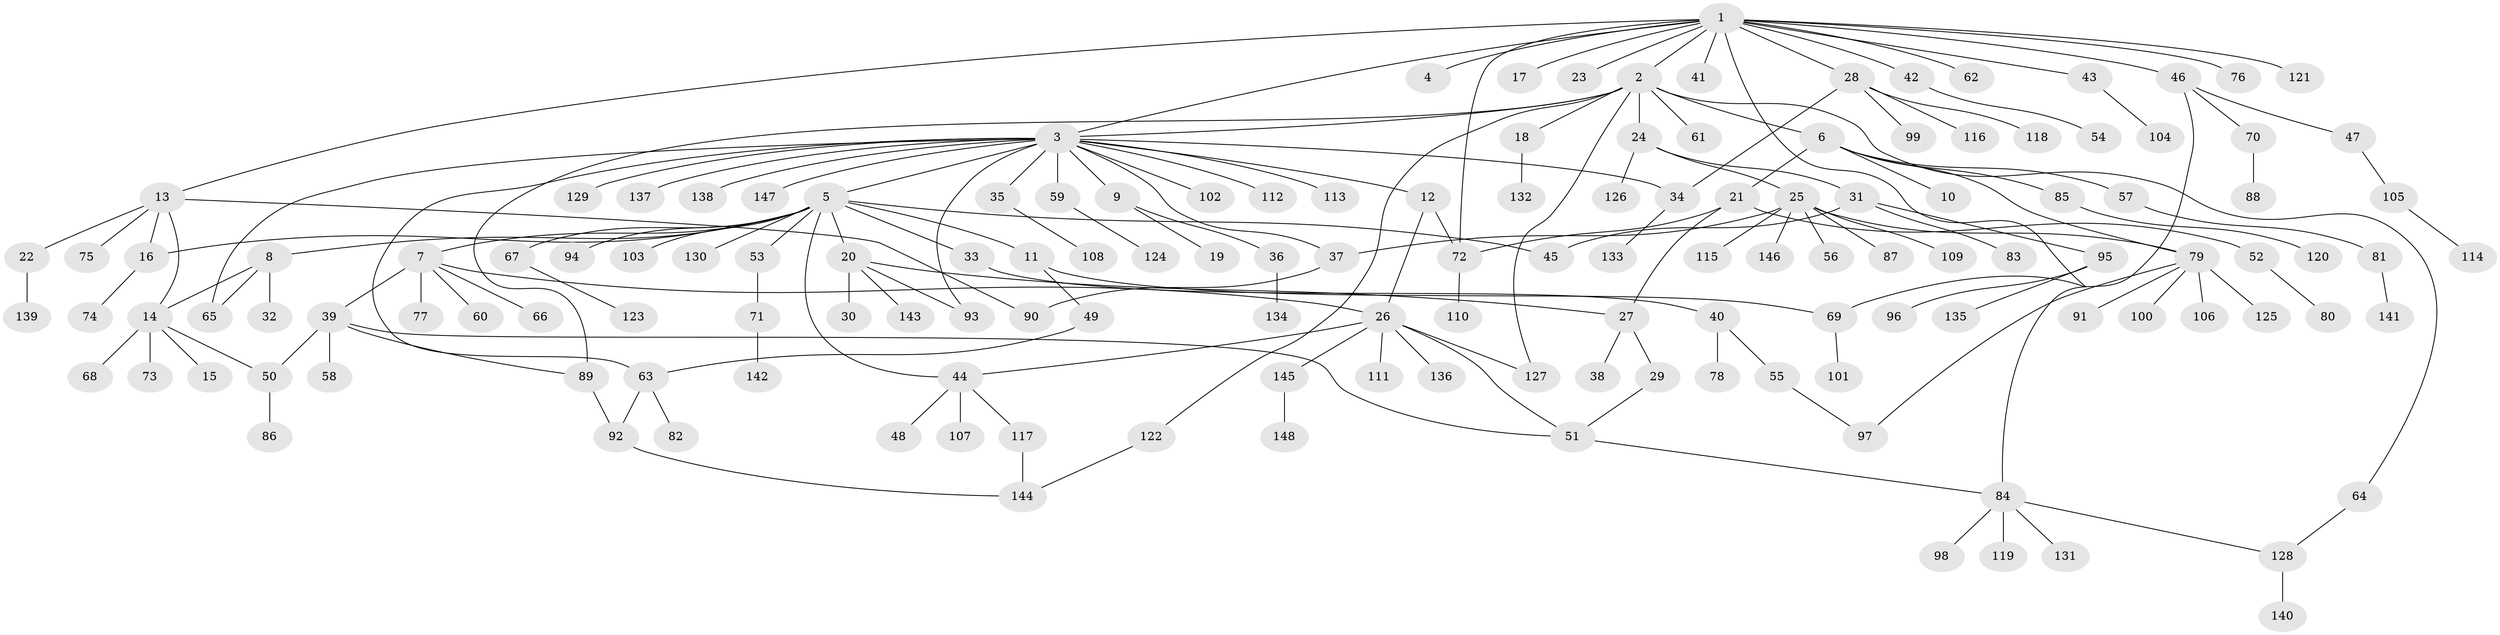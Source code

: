 // Generated by graph-tools (version 1.1) at 2025/26/03/09/25 03:26:05]
// undirected, 148 vertices, 175 edges
graph export_dot {
graph [start="1"]
  node [color=gray90,style=filled];
  1;
  2;
  3;
  4;
  5;
  6;
  7;
  8;
  9;
  10;
  11;
  12;
  13;
  14;
  15;
  16;
  17;
  18;
  19;
  20;
  21;
  22;
  23;
  24;
  25;
  26;
  27;
  28;
  29;
  30;
  31;
  32;
  33;
  34;
  35;
  36;
  37;
  38;
  39;
  40;
  41;
  42;
  43;
  44;
  45;
  46;
  47;
  48;
  49;
  50;
  51;
  52;
  53;
  54;
  55;
  56;
  57;
  58;
  59;
  60;
  61;
  62;
  63;
  64;
  65;
  66;
  67;
  68;
  69;
  70;
  71;
  72;
  73;
  74;
  75;
  76;
  77;
  78;
  79;
  80;
  81;
  82;
  83;
  84;
  85;
  86;
  87;
  88;
  89;
  90;
  91;
  92;
  93;
  94;
  95;
  96;
  97;
  98;
  99;
  100;
  101;
  102;
  103;
  104;
  105;
  106;
  107;
  108;
  109;
  110;
  111;
  112;
  113;
  114;
  115;
  116;
  117;
  118;
  119;
  120;
  121;
  122;
  123;
  124;
  125;
  126;
  127;
  128;
  129;
  130;
  131;
  132;
  133;
  134;
  135;
  136;
  137;
  138;
  139;
  140;
  141;
  142;
  143;
  144;
  145;
  146;
  147;
  148;
  1 -- 2;
  1 -- 3;
  1 -- 4;
  1 -- 13;
  1 -- 17;
  1 -- 23;
  1 -- 28;
  1 -- 41;
  1 -- 42;
  1 -- 43;
  1 -- 46;
  1 -- 62;
  1 -- 69;
  1 -- 72;
  1 -- 76;
  1 -- 121;
  2 -- 3;
  2 -- 6;
  2 -- 18;
  2 -- 24;
  2 -- 61;
  2 -- 64;
  2 -- 89;
  2 -- 122;
  2 -- 127;
  3 -- 5;
  3 -- 9;
  3 -- 12;
  3 -- 34;
  3 -- 35;
  3 -- 37;
  3 -- 59;
  3 -- 63;
  3 -- 65;
  3 -- 93;
  3 -- 102;
  3 -- 112;
  3 -- 113;
  3 -- 129;
  3 -- 137;
  3 -- 138;
  3 -- 147;
  5 -- 7;
  5 -- 8;
  5 -- 11;
  5 -- 16;
  5 -- 20;
  5 -- 33;
  5 -- 44;
  5 -- 45;
  5 -- 53;
  5 -- 67;
  5 -- 94;
  5 -- 103;
  5 -- 130;
  6 -- 10;
  6 -- 21;
  6 -- 57;
  6 -- 79;
  6 -- 85;
  7 -- 26;
  7 -- 39;
  7 -- 60;
  7 -- 66;
  7 -- 77;
  8 -- 14;
  8 -- 32;
  8 -- 65;
  9 -- 19;
  9 -- 36;
  11 -- 49;
  11 -- 69;
  12 -- 26;
  12 -- 72;
  13 -- 14;
  13 -- 16;
  13 -- 22;
  13 -- 75;
  13 -- 90;
  14 -- 15;
  14 -- 50;
  14 -- 68;
  14 -- 73;
  16 -- 74;
  18 -- 132;
  20 -- 27;
  20 -- 30;
  20 -- 93;
  20 -- 143;
  21 -- 27;
  21 -- 52;
  21 -- 72;
  22 -- 139;
  24 -- 25;
  24 -- 31;
  24 -- 126;
  25 -- 37;
  25 -- 56;
  25 -- 79;
  25 -- 87;
  25 -- 109;
  25 -- 115;
  25 -- 146;
  26 -- 44;
  26 -- 51;
  26 -- 111;
  26 -- 127;
  26 -- 136;
  26 -- 145;
  27 -- 29;
  27 -- 38;
  28 -- 34;
  28 -- 99;
  28 -- 116;
  28 -- 118;
  29 -- 51;
  31 -- 45;
  31 -- 83;
  31 -- 95;
  33 -- 40;
  34 -- 133;
  35 -- 108;
  36 -- 134;
  37 -- 90;
  39 -- 50;
  39 -- 51;
  39 -- 58;
  39 -- 89;
  40 -- 55;
  40 -- 78;
  42 -- 54;
  43 -- 104;
  44 -- 48;
  44 -- 107;
  44 -- 117;
  46 -- 47;
  46 -- 70;
  46 -- 84;
  47 -- 105;
  49 -- 63;
  50 -- 86;
  51 -- 84;
  52 -- 80;
  53 -- 71;
  55 -- 97;
  57 -- 81;
  59 -- 124;
  63 -- 82;
  63 -- 92;
  64 -- 128;
  67 -- 123;
  69 -- 101;
  70 -- 88;
  71 -- 142;
  72 -- 110;
  79 -- 91;
  79 -- 97;
  79 -- 100;
  79 -- 106;
  79 -- 125;
  81 -- 141;
  84 -- 98;
  84 -- 119;
  84 -- 128;
  84 -- 131;
  85 -- 120;
  89 -- 92;
  92 -- 144;
  95 -- 96;
  95 -- 135;
  105 -- 114;
  117 -- 144;
  122 -- 144;
  128 -- 140;
  145 -- 148;
}
